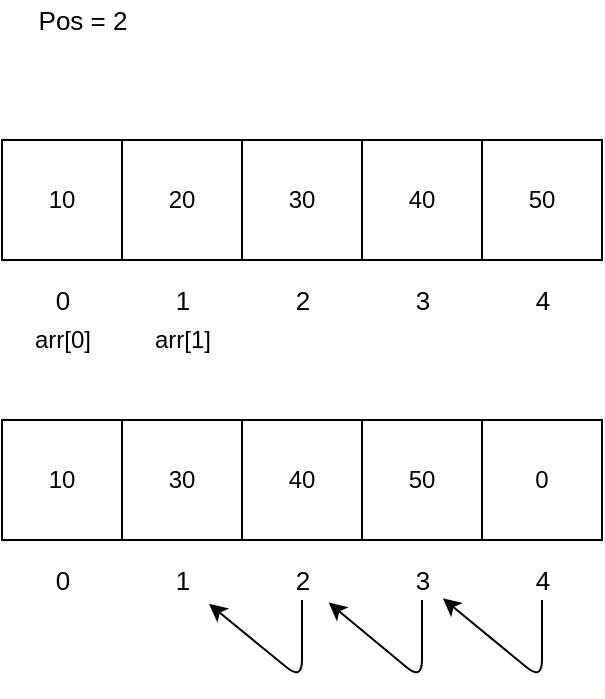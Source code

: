 <mxfile>
    <diagram id="bCDrX4MKVnlACQJnFsJf" name="DeleteNumFromArray">
        <mxGraphModel dx="929" dy="523" grid="1" gridSize="10" guides="1" tooltips="1" connect="1" arrows="1" fold="1" page="1" pageScale="1" pageWidth="850" pageHeight="1100" math="0" shadow="0">
            <root>
                <mxCell id="0"/>
                <mxCell id="1" parent="0"/>
                <mxCell id="4" value="" style="edgeStyle=none;html=1;" parent="1" source="2" target="3" edge="1">
                    <mxGeometry relative="1" as="geometry"/>
                </mxCell>
                <mxCell id="2" value="10" style="rounded=0;whiteSpace=wrap;html=1;" parent="1" vertex="1">
                    <mxGeometry x="40" y="90" width="60" height="60" as="geometry"/>
                </mxCell>
                <mxCell id="6" value="" style="edgeStyle=none;html=1;" parent="1" source="3" target="5" edge="1">
                    <mxGeometry relative="1" as="geometry"/>
                </mxCell>
                <mxCell id="3" value="20" style="rounded=0;whiteSpace=wrap;html=1;" parent="1" vertex="1">
                    <mxGeometry x="100" y="90" width="60" height="60" as="geometry"/>
                </mxCell>
                <mxCell id="8" value="" style="edgeStyle=none;html=1;" parent="1" source="5" target="7" edge="1">
                    <mxGeometry relative="1" as="geometry"/>
                </mxCell>
                <mxCell id="5" value="30" style="rounded=0;whiteSpace=wrap;html=1;" parent="1" vertex="1">
                    <mxGeometry x="160" y="90" width="60" height="60" as="geometry"/>
                </mxCell>
                <mxCell id="10" value="" style="edgeStyle=none;html=1;" parent="1" source="7" target="9" edge="1">
                    <mxGeometry relative="1" as="geometry"/>
                </mxCell>
                <mxCell id="7" value="40" style="rounded=0;whiteSpace=wrap;html=1;" parent="1" vertex="1">
                    <mxGeometry x="220" y="90" width="60" height="60" as="geometry"/>
                </mxCell>
                <mxCell id="9" value="50" style="rounded=0;whiteSpace=wrap;html=1;" parent="1" vertex="1">
                    <mxGeometry x="280" y="90" width="60" height="60" as="geometry"/>
                </mxCell>
                <mxCell id="20" value="0" style="text;html=1;align=center;verticalAlign=middle;resizable=0;points=[];autosize=1;strokeColor=none;fillColor=none;fontSize=13;" parent="1" vertex="1">
                    <mxGeometry x="60" y="160" width="20" height="20" as="geometry"/>
                </mxCell>
                <mxCell id="21" value="1" style="text;html=1;align=center;verticalAlign=middle;resizable=0;points=[];autosize=1;strokeColor=none;fillColor=none;fontSize=13;" parent="1" vertex="1">
                    <mxGeometry x="120" y="160" width="20" height="20" as="geometry"/>
                </mxCell>
                <mxCell id="22" value="2" style="text;html=1;align=center;verticalAlign=middle;resizable=0;points=[];autosize=1;strokeColor=none;fillColor=none;fontSize=13;" parent="1" vertex="1">
                    <mxGeometry x="180" y="160" width="20" height="20" as="geometry"/>
                </mxCell>
                <mxCell id="23" value="3" style="text;html=1;align=center;verticalAlign=middle;resizable=0;points=[];autosize=1;strokeColor=none;fillColor=none;fontSize=13;" parent="1" vertex="1">
                    <mxGeometry x="240" y="160" width="20" height="20" as="geometry"/>
                </mxCell>
                <mxCell id="24" value="4" style="text;html=1;align=center;verticalAlign=middle;resizable=0;points=[];autosize=1;strokeColor=none;fillColor=none;fontSize=13;" parent="1" vertex="1">
                    <mxGeometry x="300" y="160" width="20" height="20" as="geometry"/>
                </mxCell>
                <mxCell id="26" value="10" style="rounded=0;whiteSpace=wrap;html=1;" parent="1" vertex="1">
                    <mxGeometry x="40" y="230" width="60" height="60" as="geometry"/>
                </mxCell>
                <mxCell id="28" value="0" style="rounded=0;whiteSpace=wrap;html=1;" parent="1" vertex="1">
                    <mxGeometry x="280" y="230" width="60" height="60" as="geometry"/>
                </mxCell>
                <mxCell id="29" value="" style="edgeStyle=none;html=1;" parent="1" source="30" target="32" edge="1">
                    <mxGeometry relative="1" as="geometry"/>
                </mxCell>
                <mxCell id="30" value="30" style="rounded=0;whiteSpace=wrap;html=1;" parent="1" vertex="1">
                    <mxGeometry x="100" y="230" width="60" height="60" as="geometry"/>
                </mxCell>
                <mxCell id="31" value="" style="edgeStyle=none;html=1;" parent="1" source="32" target="33" edge="1">
                    <mxGeometry relative="1" as="geometry"/>
                </mxCell>
                <mxCell id="32" value="40" style="rounded=0;whiteSpace=wrap;html=1;" parent="1" vertex="1">
                    <mxGeometry x="160" y="230" width="60" height="60" as="geometry"/>
                </mxCell>
                <mxCell id="33" value="50" style="rounded=0;whiteSpace=wrap;html=1;" parent="1" vertex="1">
                    <mxGeometry x="220" y="230" width="60" height="60" as="geometry"/>
                </mxCell>
                <mxCell id="34" value="0" style="text;html=1;align=center;verticalAlign=middle;resizable=0;points=[];autosize=1;strokeColor=none;fillColor=none;fontSize=13;" parent="1" vertex="1">
                    <mxGeometry x="60" y="300" width="20" height="20" as="geometry"/>
                </mxCell>
                <mxCell id="35" value="1" style="text;html=1;align=center;verticalAlign=middle;resizable=0;points=[];autosize=1;strokeColor=none;fillColor=none;fontSize=13;" parent="1" vertex="1">
                    <mxGeometry x="120" y="300" width="20" height="20" as="geometry"/>
                </mxCell>
                <mxCell id="39" style="edgeStyle=none;html=1;entryX=1.176;entryY=1.098;entryDx=0;entryDy=0;entryPerimeter=0;fontSize=13;" parent="1" source="36" target="35" edge="1">
                    <mxGeometry relative="1" as="geometry">
                        <Array as="points">
                            <mxPoint x="190" y="360"/>
                        </Array>
                    </mxGeometry>
                </mxCell>
                <mxCell id="36" value="2" style="text;html=1;align=center;verticalAlign=middle;resizable=0;points=[];autosize=1;strokeColor=none;fillColor=none;fontSize=13;" parent="1" vertex="1">
                    <mxGeometry x="180" y="300" width="20" height="20" as="geometry"/>
                </mxCell>
                <mxCell id="41" style="edgeStyle=none;html=1;entryX=1.167;entryY=1.063;entryDx=0;entryDy=0;entryPerimeter=0;fontSize=13;" parent="1" source="37" target="36" edge="1">
                    <mxGeometry relative="1" as="geometry">
                        <Array as="points">
                            <mxPoint x="250" y="360"/>
                        </Array>
                    </mxGeometry>
                </mxCell>
                <mxCell id="37" value="3" style="text;html=1;align=center;verticalAlign=middle;resizable=0;points=[];autosize=1;strokeColor=none;fillColor=none;fontSize=13;" parent="1" vertex="1">
                    <mxGeometry x="240" y="300" width="20" height="20" as="geometry"/>
                </mxCell>
                <mxCell id="42" style="edgeStyle=none;html=1;entryX=1.02;entryY=0.959;entryDx=0;entryDy=0;entryPerimeter=0;fontSize=13;" parent="1" source="38" target="37" edge="1">
                    <mxGeometry relative="1" as="geometry">
                        <Array as="points">
                            <mxPoint x="310" y="360"/>
                        </Array>
                    </mxGeometry>
                </mxCell>
                <mxCell id="38" value="4" style="text;html=1;align=center;verticalAlign=middle;resizable=0;points=[];autosize=1;strokeColor=none;fillColor=none;fontSize=13;" parent="1" vertex="1">
                    <mxGeometry x="300" y="300" width="20" height="20" as="geometry"/>
                </mxCell>
                <mxCell id="40" value="Pos = 2" style="text;html=1;align=center;verticalAlign=middle;resizable=0;points=[];autosize=1;strokeColor=none;fillColor=none;fontSize=13;" parent="1" vertex="1">
                    <mxGeometry x="50" y="20" width="60" height="20" as="geometry"/>
                </mxCell>
                <mxCell id="o_NuVKOwFQ-68RWU2xbi-43" value="arr[0]" style="text;html=1;align=center;verticalAlign=middle;resizable=0;points=[];autosize=1;strokeColor=none;fillColor=none;" vertex="1" parent="1">
                    <mxGeometry x="50" y="180" width="40" height="20" as="geometry"/>
                </mxCell>
                <mxCell id="o_NuVKOwFQ-68RWU2xbi-44" value="arr[1]" style="text;html=1;align=center;verticalAlign=middle;resizable=0;points=[];autosize=1;strokeColor=none;fillColor=none;" vertex="1" parent="1">
                    <mxGeometry x="110" y="180" width="40" height="20" as="geometry"/>
                </mxCell>
            </root>
        </mxGraphModel>
    </diagram>
    <diagram id="5pOj1924oEh0jKgs_vAG" name="InterchangeSmallestLargest">
        <mxGraphModel dx="1538" dy="853" grid="1" gridSize="10" guides="1" tooltips="1" connect="1" arrows="1" fold="1" page="1" pageScale="1" pageWidth="850" pageHeight="1100" math="0" shadow="0">
            <root>
                <mxCell id="cHVetxnceq01th3xdKUc-0"/>
                <mxCell id="cHVetxnceq01th3xdKUc-1" parent="cHVetxnceq01th3xdKUc-0"/>
                <mxCell id="_I-FJWhWv98gzny0K0TO-1" value="78" style="rounded=0;whiteSpace=wrap;html=1;" vertex="1" parent="cHVetxnceq01th3xdKUc-1">
                    <mxGeometry x="125" y="90" width="60" height="60" as="geometry"/>
                </mxCell>
                <mxCell id="_I-FJWhWv98gzny0K0TO-3" value="54" style="rounded=0;whiteSpace=wrap;html=1;" vertex="1" parent="cHVetxnceq01th3xdKUc-1">
                    <mxGeometry x="185" y="90" width="60" height="60" as="geometry"/>
                </mxCell>
                <mxCell id="_I-FJWhWv98gzny0K0TO-5" value="110" style="rounded=0;whiteSpace=wrap;html=1;" vertex="1" parent="cHVetxnceq01th3xdKUc-1">
                    <mxGeometry x="245" y="90" width="60" height="60" as="geometry"/>
                </mxCell>
                <mxCell id="_I-FJWhWv98gzny0K0TO-7" value="1" style="rounded=0;whiteSpace=wrap;html=1;" vertex="1" parent="cHVetxnceq01th3xdKUc-1">
                    <mxGeometry x="305" y="90" width="60" height="60" as="geometry"/>
                </mxCell>
                <mxCell id="_I-FJWhWv98gzny0K0TO-8" value="7" style="rounded=0;whiteSpace=wrap;html=1;" vertex="1" parent="cHVetxnceq01th3xdKUc-1">
                    <mxGeometry x="365" y="90" width="60" height="60" as="geometry"/>
                </mxCell>
                <mxCell id="_I-FJWhWv98gzny0K0TO-9" value="0" style="text;html=1;align=center;verticalAlign=middle;resizable=0;points=[];autosize=1;strokeColor=none;fillColor=none;fontSize=13;" vertex="1" parent="cHVetxnceq01th3xdKUc-1">
                    <mxGeometry x="145" y="160" width="20" height="20" as="geometry"/>
                </mxCell>
                <mxCell id="_I-FJWhWv98gzny0K0TO-10" value="1" style="text;html=1;align=center;verticalAlign=middle;resizable=0;points=[];autosize=1;strokeColor=none;fillColor=none;fontSize=13;" vertex="1" parent="cHVetxnceq01th3xdKUc-1">
                    <mxGeometry x="205" y="160" width="20" height="20" as="geometry"/>
                </mxCell>
                <mxCell id="_I-FJWhWv98gzny0K0TO-11" value="2" style="text;html=1;align=center;verticalAlign=middle;resizable=0;points=[];autosize=1;strokeColor=none;fillColor=none;fontSize=13;" vertex="1" parent="cHVetxnceq01th3xdKUc-1">
                    <mxGeometry x="265" y="160" width="20" height="20" as="geometry"/>
                </mxCell>
                <mxCell id="_I-FJWhWv98gzny0K0TO-12" value="3" style="text;html=1;align=center;verticalAlign=middle;resizable=0;points=[];autosize=1;strokeColor=none;fillColor=none;fontSize=13;" vertex="1" parent="cHVetxnceq01th3xdKUc-1">
                    <mxGeometry x="325" y="160" width="20" height="20" as="geometry"/>
                </mxCell>
                <mxCell id="_I-FJWhWv98gzny0K0TO-13" value="4" style="text;html=1;align=center;verticalAlign=middle;resizable=0;points=[];autosize=1;strokeColor=none;fillColor=none;fontSize=13;" vertex="1" parent="cHVetxnceq01th3xdKUc-1">
                    <mxGeometry x="385" y="160" width="20" height="20" as="geometry"/>
                </mxCell>
                <mxCell id="_I-FJWhWv98gzny0K0TO-24" value="34" style="rounded=0;whiteSpace=wrap;html=1;" vertex="1" parent="cHVetxnceq01th3xdKUc-1">
                    <mxGeometry x="425" y="90" width="60" height="60" as="geometry"/>
                </mxCell>
                <mxCell id="_I-FJWhWv98gzny0K0TO-25" value="70" style="rounded=0;whiteSpace=wrap;html=1;" vertex="1" parent="cHVetxnceq01th3xdKUc-1">
                    <mxGeometry x="485" y="90" width="60" height="60" as="geometry"/>
                </mxCell>
                <mxCell id="_I-FJWhWv98gzny0K0TO-26" value="22" style="rounded=0;whiteSpace=wrap;html=1;" vertex="1" parent="cHVetxnceq01th3xdKUc-1">
                    <mxGeometry x="545" y="90" width="60" height="60" as="geometry"/>
                </mxCell>
                <mxCell id="_I-FJWhWv98gzny0K0TO-27" value="90" style="rounded=0;whiteSpace=wrap;html=1;" vertex="1" parent="cHVetxnceq01th3xdKUc-1">
                    <mxGeometry x="605" y="90" width="60" height="60" as="geometry"/>
                </mxCell>
                <mxCell id="_I-FJWhWv98gzny0K0TO-28" value="45" style="rounded=0;whiteSpace=wrap;html=1;" vertex="1" parent="cHVetxnceq01th3xdKUc-1">
                    <mxGeometry x="665" y="90" width="60" height="60" as="geometry"/>
                </mxCell>
                <mxCell id="_I-FJWhWv98gzny0K0TO-29" value="0" style="text;html=1;align=center;verticalAlign=middle;resizable=0;points=[];autosize=1;strokeColor=none;fillColor=none;fontSize=13;" vertex="1" parent="cHVetxnceq01th3xdKUc-1">
                    <mxGeometry x="445" y="160" width="20" height="20" as="geometry"/>
                </mxCell>
                <mxCell id="_I-FJWhWv98gzny0K0TO-30" value="1" style="text;html=1;align=center;verticalAlign=middle;resizable=0;points=[];autosize=1;strokeColor=none;fillColor=none;fontSize=13;" vertex="1" parent="cHVetxnceq01th3xdKUc-1">
                    <mxGeometry x="505" y="160" width="20" height="20" as="geometry"/>
                </mxCell>
                <mxCell id="_I-FJWhWv98gzny0K0TO-31" value="2" style="text;html=1;align=center;verticalAlign=middle;resizable=0;points=[];autosize=1;strokeColor=none;fillColor=none;fontSize=13;" vertex="1" parent="cHVetxnceq01th3xdKUc-1">
                    <mxGeometry x="565" y="160" width="20" height="20" as="geometry"/>
                </mxCell>
                <mxCell id="_I-FJWhWv98gzny0K0TO-32" value="3" style="text;html=1;align=center;verticalAlign=middle;resizable=0;points=[];autosize=1;strokeColor=none;fillColor=none;fontSize=13;" vertex="1" parent="cHVetxnceq01th3xdKUc-1">
                    <mxGeometry x="625" y="160" width="20" height="20" as="geometry"/>
                </mxCell>
                <mxCell id="_I-FJWhWv98gzny0K0TO-33" value="4" style="text;html=1;align=center;verticalAlign=middle;resizable=0;points=[];autosize=1;strokeColor=none;fillColor=none;fontSize=13;" vertex="1" parent="cHVetxnceq01th3xdKUc-1">
                    <mxGeometry x="685" y="160" width="20" height="20" as="geometry"/>
                </mxCell>
            </root>
        </mxGraphModel>
    </diagram>
    <diagram id="_GfOdDMG0rkNCDzfiKqw" name="Read &amp; Display Matrix">
        <mxGraphModel dx="395" dy="160" grid="1" gridSize="10" guides="1" tooltips="1" connect="1" arrows="1" fold="1" page="1" pageScale="1" pageWidth="850" pageHeight="1100" math="0" shadow="0">
            <root>
                <mxCell id="SQVIyLhuHnOaQ1oQmdfe-0"/>
                <mxCell id="SQVIyLhuHnOaQ1oQmdfe-1" parent="SQVIyLhuHnOaQ1oQmdfe-0"/>
                <mxCell id="SQVIyLhuHnOaQ1oQmdfe-11" value="0" style="text;html=1;align=center;verticalAlign=middle;resizable=0;points=[];autosize=1;strokeColor=none;fillColor=none;" vertex="1" parent="SQVIyLhuHnOaQ1oQmdfe-1">
                    <mxGeometry x="290" y="210" width="20" height="20" as="geometry"/>
                </mxCell>
                <mxCell id="SQVIyLhuHnOaQ1oQmdfe-12" value="1" style="text;html=1;align=center;verticalAlign=middle;resizable=0;points=[];autosize=1;strokeColor=none;fillColor=none;" vertex="1" parent="SQVIyLhuHnOaQ1oQmdfe-1">
                    <mxGeometry x="290" y="250" width="20" height="20" as="geometry"/>
                </mxCell>
                <mxCell id="SQVIyLhuHnOaQ1oQmdfe-13" value="2" style="text;html=1;align=center;verticalAlign=middle;resizable=0;points=[];autosize=1;strokeColor=none;fillColor=none;" vertex="1" parent="SQVIyLhuHnOaQ1oQmdfe-1">
                    <mxGeometry x="290" y="290" width="20" height="20" as="geometry"/>
                </mxCell>
                <mxCell id="SQVIyLhuHnOaQ1oQmdfe-17" value="" style="shape=table;startSize=0;container=1;collapsible=0;childLayout=tableLayout;" vertex="1" parent="SQVIyLhuHnOaQ1oQmdfe-1">
                    <mxGeometry x="320" y="200" width="180" height="120" as="geometry"/>
                </mxCell>
                <mxCell id="SQVIyLhuHnOaQ1oQmdfe-18" value="" style="shape=partialRectangle;collapsible=0;dropTarget=0;pointerEvents=0;fillColor=none;top=0;left=0;bottom=0;right=0;points=[[0,0.5],[1,0.5]];portConstraint=eastwest;" vertex="1" parent="SQVIyLhuHnOaQ1oQmdfe-17">
                    <mxGeometry width="180" height="40" as="geometry"/>
                </mxCell>
                <mxCell id="SQVIyLhuHnOaQ1oQmdfe-19" value="10" style="shape=partialRectangle;html=1;whiteSpace=wrap;connectable=0;overflow=hidden;fillColor=none;top=0;left=0;bottom=0;right=0;pointerEvents=1;" vertex="1" parent="SQVIyLhuHnOaQ1oQmdfe-18">
                    <mxGeometry width="60" height="40" as="geometry">
                        <mxRectangle width="60" height="40" as="alternateBounds"/>
                    </mxGeometry>
                </mxCell>
                <mxCell id="SQVIyLhuHnOaQ1oQmdfe-20" value="20" style="shape=partialRectangle;html=1;whiteSpace=wrap;connectable=0;overflow=hidden;fillColor=none;top=0;left=0;bottom=0;right=0;pointerEvents=1;" vertex="1" parent="SQVIyLhuHnOaQ1oQmdfe-18">
                    <mxGeometry x="60" width="60" height="40" as="geometry">
                        <mxRectangle width="60" height="40" as="alternateBounds"/>
                    </mxGeometry>
                </mxCell>
                <mxCell id="SQVIyLhuHnOaQ1oQmdfe-21" value="30" style="shape=partialRectangle;html=1;whiteSpace=wrap;connectable=0;overflow=hidden;fillColor=none;top=0;left=0;bottom=0;right=0;pointerEvents=1;" vertex="1" parent="SQVIyLhuHnOaQ1oQmdfe-18">
                    <mxGeometry x="120" width="60" height="40" as="geometry">
                        <mxRectangle width="60" height="40" as="alternateBounds"/>
                    </mxGeometry>
                </mxCell>
                <mxCell id="SQVIyLhuHnOaQ1oQmdfe-22" value="" style="shape=partialRectangle;collapsible=0;dropTarget=0;pointerEvents=0;fillColor=none;top=0;left=0;bottom=0;right=0;points=[[0,0.5],[1,0.5]];portConstraint=eastwest;" vertex="1" parent="SQVIyLhuHnOaQ1oQmdfe-17">
                    <mxGeometry y="40" width="180" height="40" as="geometry"/>
                </mxCell>
                <mxCell id="SQVIyLhuHnOaQ1oQmdfe-23" value="40" style="shape=partialRectangle;html=1;whiteSpace=wrap;connectable=0;overflow=hidden;fillColor=none;top=0;left=0;bottom=0;right=0;pointerEvents=1;" vertex="1" parent="SQVIyLhuHnOaQ1oQmdfe-22">
                    <mxGeometry width="60" height="40" as="geometry">
                        <mxRectangle width="60" height="40" as="alternateBounds"/>
                    </mxGeometry>
                </mxCell>
                <mxCell id="SQVIyLhuHnOaQ1oQmdfe-24" value="50" style="shape=partialRectangle;html=1;whiteSpace=wrap;connectable=0;overflow=hidden;fillColor=none;top=0;left=0;bottom=0;right=0;pointerEvents=1;" vertex="1" parent="SQVIyLhuHnOaQ1oQmdfe-22">
                    <mxGeometry x="60" width="60" height="40" as="geometry">
                        <mxRectangle width="60" height="40" as="alternateBounds"/>
                    </mxGeometry>
                </mxCell>
                <mxCell id="SQVIyLhuHnOaQ1oQmdfe-25" value="60" style="shape=partialRectangle;html=1;whiteSpace=wrap;connectable=0;overflow=hidden;fillColor=none;top=0;left=0;bottom=0;right=0;pointerEvents=1;" vertex="1" parent="SQVIyLhuHnOaQ1oQmdfe-22">
                    <mxGeometry x="120" width="60" height="40" as="geometry">
                        <mxRectangle width="60" height="40" as="alternateBounds"/>
                    </mxGeometry>
                </mxCell>
                <mxCell id="SQVIyLhuHnOaQ1oQmdfe-26" value="" style="shape=partialRectangle;collapsible=0;dropTarget=0;pointerEvents=0;fillColor=none;top=0;left=0;bottom=0;right=0;points=[[0,0.5],[1,0.5]];portConstraint=eastwest;" vertex="1" parent="SQVIyLhuHnOaQ1oQmdfe-17">
                    <mxGeometry y="80" width="180" height="40" as="geometry"/>
                </mxCell>
                <mxCell id="SQVIyLhuHnOaQ1oQmdfe-27" value="70" style="shape=partialRectangle;html=1;whiteSpace=wrap;connectable=0;overflow=hidden;fillColor=none;top=0;left=0;bottom=0;right=0;pointerEvents=1;" vertex="1" parent="SQVIyLhuHnOaQ1oQmdfe-26">
                    <mxGeometry width="60" height="40" as="geometry">
                        <mxRectangle width="60" height="40" as="alternateBounds"/>
                    </mxGeometry>
                </mxCell>
                <mxCell id="SQVIyLhuHnOaQ1oQmdfe-28" value="80" style="shape=partialRectangle;html=1;whiteSpace=wrap;connectable=0;overflow=hidden;fillColor=none;top=0;left=0;bottom=0;right=0;pointerEvents=1;" vertex="1" parent="SQVIyLhuHnOaQ1oQmdfe-26">
                    <mxGeometry x="60" width="60" height="40" as="geometry">
                        <mxRectangle width="60" height="40" as="alternateBounds"/>
                    </mxGeometry>
                </mxCell>
                <mxCell id="SQVIyLhuHnOaQ1oQmdfe-29" value="90" style="shape=partialRectangle;html=1;whiteSpace=wrap;connectable=0;overflow=hidden;fillColor=none;top=0;left=0;bottom=0;right=0;pointerEvents=1;" vertex="1" parent="SQVIyLhuHnOaQ1oQmdfe-26">
                    <mxGeometry x="120" width="60" height="40" as="geometry">
                        <mxRectangle width="60" height="40" as="alternateBounds"/>
                    </mxGeometry>
                </mxCell>
                <mxCell id="SQVIyLhuHnOaQ1oQmdfe-30" value="0" style="text;html=1;align=center;verticalAlign=middle;resizable=0;points=[];autosize=1;strokeColor=none;fillColor=none;" vertex="1" parent="SQVIyLhuHnOaQ1oQmdfe-1">
                    <mxGeometry x="340" y="170" width="20" height="20" as="geometry"/>
                </mxCell>
                <mxCell id="SQVIyLhuHnOaQ1oQmdfe-31" value="1" style="text;html=1;align=center;verticalAlign=middle;resizable=0;points=[];autosize=1;strokeColor=none;fillColor=none;" vertex="1" parent="SQVIyLhuHnOaQ1oQmdfe-1">
                    <mxGeometry x="400" y="170" width="20" height="20" as="geometry"/>
                </mxCell>
                <mxCell id="SQVIyLhuHnOaQ1oQmdfe-32" value="2" style="text;html=1;align=center;verticalAlign=middle;resizable=0;points=[];autosize=1;strokeColor=none;fillColor=none;" vertex="1" parent="SQVIyLhuHnOaQ1oQmdfe-1">
                    <mxGeometry x="460" y="170" width="20" height="20" as="geometry"/>
                </mxCell>
                <mxCell id="SQVIyLhuHnOaQ1oQmdfe-34" value="" style="shape=singleArrow;direction=south;whiteSpace=wrap;html=1;" vertex="1" parent="SQVIyLhuHnOaQ1oQmdfe-1">
                    <mxGeometry x="165" y="210" width="30" height="120" as="geometry"/>
                </mxCell>
                <mxCell id="SQVIyLhuHnOaQ1oQmdfe-35" value="Columns" style="text;html=1;align=center;verticalAlign=middle;resizable=0;points=[];autosize=1;strokeColor=none;fillColor=none;" vertex="1" parent="SQVIyLhuHnOaQ1oQmdfe-1">
                    <mxGeometry x="150" y="180" width="60" height="20" as="geometry"/>
                </mxCell>
                <mxCell id="SQVIyLhuHnOaQ1oQmdfe-36" value="" style="shape=singleArrow;whiteSpace=wrap;html=1;" vertex="1" parent="SQVIyLhuHnOaQ1oQmdfe-1">
                    <mxGeometry x="520" y="200" width="100" height="30" as="geometry"/>
                </mxCell>
                <mxCell id="SQVIyLhuHnOaQ1oQmdfe-37" value="Rows" style="text;html=1;align=center;verticalAlign=middle;resizable=0;points=[];autosize=1;strokeColor=none;fillColor=none;" vertex="1" parent="SQVIyLhuHnOaQ1oQmdfe-1">
                    <mxGeometry x="540" y="180" width="50" height="20" as="geometry"/>
                </mxCell>
                <mxCell id="SQVIyLhuHnOaQ1oQmdfe-38" value="" style="rounded=0;whiteSpace=wrap;html=1;" vertex="1" parent="SQVIyLhuHnOaQ1oQmdfe-1">
                    <mxGeometry x="70" y="560" width="60" height="60" as="geometry"/>
                </mxCell>
                <mxCell id="SQVIyLhuHnOaQ1oQmdfe-39" value="" style="rounded=0;whiteSpace=wrap;html=1;" vertex="1" parent="SQVIyLhuHnOaQ1oQmdfe-1">
                    <mxGeometry x="130" y="560" width="60" height="60" as="geometry"/>
                </mxCell>
                <mxCell id="SQVIyLhuHnOaQ1oQmdfe-40" value="" style="rounded=0;whiteSpace=wrap;html=1;" vertex="1" parent="SQVIyLhuHnOaQ1oQmdfe-1">
                    <mxGeometry x="190" y="560" width="60" height="60" as="geometry"/>
                </mxCell>
                <mxCell id="SQVIyLhuHnOaQ1oQmdfe-41" value="" style="rounded=0;whiteSpace=wrap;html=1;" vertex="1" parent="SQVIyLhuHnOaQ1oQmdfe-1">
                    <mxGeometry x="70" y="640" width="60" height="60" as="geometry"/>
                </mxCell>
                <mxCell id="SQVIyLhuHnOaQ1oQmdfe-42" value="" style="rounded=0;whiteSpace=wrap;html=1;" vertex="1" parent="SQVIyLhuHnOaQ1oQmdfe-1">
                    <mxGeometry x="130" y="640" width="60" height="60" as="geometry"/>
                </mxCell>
                <mxCell id="SQVIyLhuHnOaQ1oQmdfe-43" value="" style="rounded=0;whiteSpace=wrap;html=1;" vertex="1" parent="SQVIyLhuHnOaQ1oQmdfe-1">
                    <mxGeometry x="190" y="640" width="60" height="60" as="geometry"/>
                </mxCell>
                <mxCell id="SQVIyLhuHnOaQ1oQmdfe-44" value="" style="rounded=0;whiteSpace=wrap;html=1;" vertex="1" parent="SQVIyLhuHnOaQ1oQmdfe-1">
                    <mxGeometry x="70" y="720" width="60" height="60" as="geometry"/>
                </mxCell>
                <mxCell id="SQVIyLhuHnOaQ1oQmdfe-45" value="" style="rounded=0;whiteSpace=wrap;html=1;" vertex="1" parent="SQVIyLhuHnOaQ1oQmdfe-1">
                    <mxGeometry x="130" y="720" width="60" height="60" as="geometry"/>
                </mxCell>
                <mxCell id="SQVIyLhuHnOaQ1oQmdfe-46" value="" style="rounded=0;whiteSpace=wrap;html=1;" vertex="1" parent="SQVIyLhuHnOaQ1oQmdfe-1">
                    <mxGeometry x="190" y="720" width="60" height="60" as="geometry"/>
                </mxCell>
                <mxCell id="zVNRJyZ-6H65lnvUqx2H-1" value="I = 0&amp;nbsp;" style="text;html=1;align=center;verticalAlign=middle;resizable=0;points=[];autosize=1;strokeColor=none;fillColor=none;" vertex="1" parent="SQVIyLhuHnOaQ1oQmdfe-1">
                    <mxGeometry x="360" y="80" width="40" height="20" as="geometry"/>
                </mxCell>
                <mxCell id="zVNRJyZ-6H65lnvUqx2H-2" value="J = 0&amp;nbsp;" style="text;html=1;align=center;verticalAlign=middle;resizable=0;points=[];autosize=1;strokeColor=none;fillColor=none;" vertex="1" parent="SQVIyLhuHnOaQ1oQmdfe-1">
                    <mxGeometry x="355" y="100" width="50" height="20" as="geometry"/>
                </mxCell>
                <mxCell id="DGkCCMK0AAuQECc4BpJl-0" value="transpose [1][2] =&amp;nbsp;arr [2]1] =&amp;nbsp;" style="text;html=1;align=center;verticalAlign=middle;resizable=0;points=[];autosize=1;strokeColor=none;fillColor=none;" vertex="1" parent="SQVIyLhuHnOaQ1oQmdfe-1">
                    <mxGeometry x="309" y="325" width="170" height="20" as="geometry"/>
                </mxCell>
            </root>
        </mxGraphModel>
    </diagram>
    <diagram id="xFFnhenvrpjOAirAOfRx" name="Transpose">
        <mxGraphModel dx="2129" dy="355" grid="1" gridSize="10" guides="1" tooltips="1" connect="1" arrows="1" fold="1" page="1" pageScale="1" pageWidth="850" pageHeight="1100" math="0" shadow="0">
            <root>
                <mxCell id="oZ8WBl5CvpjgF_D2USvs-0"/>
                <mxCell id="oZ8WBl5CvpjgF_D2USvs-1" parent="oZ8WBl5CvpjgF_D2USvs-0"/>
                <mxCell id="oZ8WBl5CvpjgF_D2USvs-45" style="edgeStyle=none;html=1;entryX=0;entryY=0.5;entryDx=0;entryDy=0;" edge="1" parent="oZ8WBl5CvpjgF_D2USvs-1" source="oZ8WBl5CvpjgF_D2USvs-39" target="oZ8WBl5CvpjgF_D2USvs-42">
                    <mxGeometry relative="1" as="geometry"/>
                </mxCell>
                <mxCell id="IN70nq-PZcerJbnVTRhn-8" value="" style="edgeStyle=none;html=1;" edge="1" parent="oZ8WBl5CvpjgF_D2USvs-1" source="oZ8WBl5CvpjgF_D2USvs-2" target="IN70nq-PZcerJbnVTRhn-7">
                    <mxGeometry relative="1" as="geometry"/>
                </mxCell>
                <mxCell id="oZ8WBl5CvpjgF_D2USvs-2" value="" style="shape=table;html=1;whiteSpace=wrap;startSize=0;container=1;collapsible=0;childLayout=tableLayout;" vertex="1" parent="oZ8WBl5CvpjgF_D2USvs-1">
                    <mxGeometry x="110" y="270" width="180" height="120" as="geometry"/>
                </mxCell>
                <mxCell id="oZ8WBl5CvpjgF_D2USvs-3" value="" style="shape=partialRectangle;html=1;whiteSpace=wrap;collapsible=0;dropTarget=0;pointerEvents=0;fillColor=none;top=0;left=0;bottom=0;right=0;points=[[0,0.5],[1,0.5]];portConstraint=eastwest;" vertex="1" parent="oZ8WBl5CvpjgF_D2USvs-2">
                    <mxGeometry width="180" height="40" as="geometry"/>
                </mxCell>
                <mxCell id="oZ8WBl5CvpjgF_D2USvs-4" value="10" style="shape=partialRectangle;html=1;whiteSpace=wrap;connectable=0;fillColor=none;top=0;left=0;bottom=0;right=0;overflow=hidden;pointerEvents=1;" vertex="1" parent="oZ8WBl5CvpjgF_D2USvs-3">
                    <mxGeometry width="60" height="40" as="geometry">
                        <mxRectangle width="60" height="40" as="alternateBounds"/>
                    </mxGeometry>
                </mxCell>
                <mxCell id="oZ8WBl5CvpjgF_D2USvs-5" value="20" style="shape=partialRectangle;html=1;whiteSpace=wrap;connectable=0;fillColor=none;top=0;left=0;bottom=0;right=0;overflow=hidden;pointerEvents=1;" vertex="1" parent="oZ8WBl5CvpjgF_D2USvs-3">
                    <mxGeometry x="60" width="60" height="40" as="geometry">
                        <mxRectangle width="60" height="40" as="alternateBounds"/>
                    </mxGeometry>
                </mxCell>
                <mxCell id="oZ8WBl5CvpjgF_D2USvs-6" value="30" style="shape=partialRectangle;html=1;whiteSpace=wrap;connectable=0;fillColor=none;top=0;left=0;bottom=0;right=0;overflow=hidden;pointerEvents=1;" vertex="1" parent="oZ8WBl5CvpjgF_D2USvs-3">
                    <mxGeometry x="120" width="60" height="40" as="geometry">
                        <mxRectangle width="60" height="40" as="alternateBounds"/>
                    </mxGeometry>
                </mxCell>
                <mxCell id="oZ8WBl5CvpjgF_D2USvs-7" value="" style="shape=partialRectangle;html=1;whiteSpace=wrap;collapsible=0;dropTarget=0;pointerEvents=0;fillColor=none;top=0;left=0;bottom=0;right=0;points=[[0,0.5],[1,0.5]];portConstraint=eastwest;" vertex="1" parent="oZ8WBl5CvpjgF_D2USvs-2">
                    <mxGeometry y="40" width="180" height="40" as="geometry"/>
                </mxCell>
                <mxCell id="oZ8WBl5CvpjgF_D2USvs-8" value="40" style="shape=partialRectangle;html=1;whiteSpace=wrap;connectable=0;fillColor=none;top=0;left=0;bottom=0;right=0;overflow=hidden;pointerEvents=1;" vertex="1" parent="oZ8WBl5CvpjgF_D2USvs-7">
                    <mxGeometry width="60" height="40" as="geometry">
                        <mxRectangle width="60" height="40" as="alternateBounds"/>
                    </mxGeometry>
                </mxCell>
                <mxCell id="oZ8WBl5CvpjgF_D2USvs-9" value="50" style="shape=partialRectangle;html=1;whiteSpace=wrap;connectable=0;fillColor=none;top=0;left=0;bottom=0;right=0;overflow=hidden;pointerEvents=1;" vertex="1" parent="oZ8WBl5CvpjgF_D2USvs-7">
                    <mxGeometry x="60" width="60" height="40" as="geometry">
                        <mxRectangle width="60" height="40" as="alternateBounds"/>
                    </mxGeometry>
                </mxCell>
                <mxCell id="oZ8WBl5CvpjgF_D2USvs-10" value="60" style="shape=partialRectangle;html=1;whiteSpace=wrap;connectable=0;fillColor=none;top=0;left=0;bottom=0;right=0;overflow=hidden;pointerEvents=1;" vertex="1" parent="oZ8WBl5CvpjgF_D2USvs-7">
                    <mxGeometry x="120" width="60" height="40" as="geometry">
                        <mxRectangle width="60" height="40" as="alternateBounds"/>
                    </mxGeometry>
                </mxCell>
                <mxCell id="oZ8WBl5CvpjgF_D2USvs-11" value="" style="shape=partialRectangle;html=1;whiteSpace=wrap;collapsible=0;dropTarget=0;pointerEvents=0;fillColor=none;top=0;left=0;bottom=0;right=0;points=[[0,0.5],[1,0.5]];portConstraint=eastwest;" vertex="1" parent="oZ8WBl5CvpjgF_D2USvs-2">
                    <mxGeometry y="80" width="180" height="40" as="geometry"/>
                </mxCell>
                <mxCell id="oZ8WBl5CvpjgF_D2USvs-12" value="70" style="shape=partialRectangle;html=1;whiteSpace=wrap;connectable=0;fillColor=none;top=0;left=0;bottom=0;right=0;overflow=hidden;pointerEvents=1;" vertex="1" parent="oZ8WBl5CvpjgF_D2USvs-11">
                    <mxGeometry width="60" height="40" as="geometry">
                        <mxRectangle width="60" height="40" as="alternateBounds"/>
                    </mxGeometry>
                </mxCell>
                <mxCell id="oZ8WBl5CvpjgF_D2USvs-13" value="80" style="shape=partialRectangle;html=1;whiteSpace=wrap;connectable=0;fillColor=none;top=0;left=0;bottom=0;right=0;overflow=hidden;pointerEvents=1;" vertex="1" parent="oZ8WBl5CvpjgF_D2USvs-11">
                    <mxGeometry x="60" width="60" height="40" as="geometry">
                        <mxRectangle width="60" height="40" as="alternateBounds"/>
                    </mxGeometry>
                </mxCell>
                <mxCell id="oZ8WBl5CvpjgF_D2USvs-14" value="90" style="shape=partialRectangle;html=1;whiteSpace=wrap;connectable=0;fillColor=none;top=0;left=0;bottom=0;right=0;overflow=hidden;pointerEvents=1;" vertex="1" parent="oZ8WBl5CvpjgF_D2USvs-11">
                    <mxGeometry x="120" width="60" height="40" as="geometry">
                        <mxRectangle width="60" height="40" as="alternateBounds"/>
                    </mxGeometry>
                </mxCell>
                <mxCell id="oZ8WBl5CvpjgF_D2USvs-15" value="" style="shape=table;html=1;whiteSpace=wrap;startSize=0;container=1;collapsible=0;childLayout=tableLayout;" vertex="1" parent="oZ8WBl5CvpjgF_D2USvs-1">
                    <mxGeometry x="600" y="280" width="180" height="120" as="geometry"/>
                </mxCell>
                <mxCell id="oZ8WBl5CvpjgF_D2USvs-16" value="" style="shape=partialRectangle;html=1;whiteSpace=wrap;collapsible=0;dropTarget=0;pointerEvents=0;fillColor=none;top=0;left=0;bottom=0;right=0;points=[[0,0.5],[1,0.5]];portConstraint=eastwest;" vertex="1" parent="oZ8WBl5CvpjgF_D2USvs-15">
                    <mxGeometry width="180" height="40" as="geometry"/>
                </mxCell>
                <mxCell id="oZ8WBl5CvpjgF_D2USvs-17" value="0" style="shape=partialRectangle;html=1;whiteSpace=wrap;connectable=0;fillColor=none;top=0;left=0;bottom=0;right=0;overflow=hidden;pointerEvents=1;" vertex="1" parent="oZ8WBl5CvpjgF_D2USvs-16">
                    <mxGeometry width="60" height="40" as="geometry">
                        <mxRectangle width="60" height="40" as="alternateBounds"/>
                    </mxGeometry>
                </mxCell>
                <mxCell id="oZ8WBl5CvpjgF_D2USvs-18" value="0" style="shape=partialRectangle;html=1;whiteSpace=wrap;connectable=0;fillColor=none;top=0;left=0;bottom=0;right=0;overflow=hidden;pointerEvents=1;" vertex="1" parent="oZ8WBl5CvpjgF_D2USvs-16">
                    <mxGeometry x="60" width="60" height="40" as="geometry">
                        <mxRectangle width="60" height="40" as="alternateBounds"/>
                    </mxGeometry>
                </mxCell>
                <mxCell id="oZ8WBl5CvpjgF_D2USvs-19" value="0" style="shape=partialRectangle;html=1;whiteSpace=wrap;connectable=0;fillColor=none;top=0;left=0;bottom=0;right=0;overflow=hidden;pointerEvents=1;" vertex="1" parent="oZ8WBl5CvpjgF_D2USvs-16">
                    <mxGeometry x="120" width="60" height="40" as="geometry">
                        <mxRectangle width="60" height="40" as="alternateBounds"/>
                    </mxGeometry>
                </mxCell>
                <mxCell id="oZ8WBl5CvpjgF_D2USvs-20" value="" style="shape=partialRectangle;html=1;whiteSpace=wrap;collapsible=0;dropTarget=0;pointerEvents=0;fillColor=none;top=0;left=0;bottom=0;right=0;points=[[0,0.5],[1,0.5]];portConstraint=eastwest;" vertex="1" parent="oZ8WBl5CvpjgF_D2USvs-15">
                    <mxGeometry y="40" width="180" height="40" as="geometry"/>
                </mxCell>
                <mxCell id="oZ8WBl5CvpjgF_D2USvs-21" value="0" style="shape=partialRectangle;html=1;whiteSpace=wrap;connectable=0;fillColor=none;top=0;left=0;bottom=0;right=0;overflow=hidden;pointerEvents=1;" vertex="1" parent="oZ8WBl5CvpjgF_D2USvs-20">
                    <mxGeometry width="60" height="40" as="geometry">
                        <mxRectangle width="60" height="40" as="alternateBounds"/>
                    </mxGeometry>
                </mxCell>
                <mxCell id="oZ8WBl5CvpjgF_D2USvs-22" value="0" style="shape=partialRectangle;html=1;whiteSpace=wrap;connectable=0;fillColor=none;top=0;left=0;bottom=0;right=0;overflow=hidden;pointerEvents=1;" vertex="1" parent="oZ8WBl5CvpjgF_D2USvs-20">
                    <mxGeometry x="60" width="60" height="40" as="geometry">
                        <mxRectangle width="60" height="40" as="alternateBounds"/>
                    </mxGeometry>
                </mxCell>
                <mxCell id="oZ8WBl5CvpjgF_D2USvs-23" value="0" style="shape=partialRectangle;html=1;whiteSpace=wrap;connectable=0;fillColor=none;top=0;left=0;bottom=0;right=0;overflow=hidden;pointerEvents=1;" vertex="1" parent="oZ8WBl5CvpjgF_D2USvs-20">
                    <mxGeometry x="120" width="60" height="40" as="geometry">
                        <mxRectangle width="60" height="40" as="alternateBounds"/>
                    </mxGeometry>
                </mxCell>
                <mxCell id="oZ8WBl5CvpjgF_D2USvs-24" value="" style="shape=partialRectangle;html=1;whiteSpace=wrap;collapsible=0;dropTarget=0;pointerEvents=0;fillColor=none;top=0;left=0;bottom=0;right=0;points=[[0,0.5],[1,0.5]];portConstraint=eastwest;" vertex="1" parent="oZ8WBl5CvpjgF_D2USvs-15">
                    <mxGeometry y="80" width="180" height="40" as="geometry"/>
                </mxCell>
                <mxCell id="oZ8WBl5CvpjgF_D2USvs-25" value="0" style="shape=partialRectangle;html=1;whiteSpace=wrap;connectable=0;fillColor=none;top=0;left=0;bottom=0;right=0;overflow=hidden;pointerEvents=1;" vertex="1" parent="oZ8WBl5CvpjgF_D2USvs-24">
                    <mxGeometry width="60" height="40" as="geometry">
                        <mxRectangle width="60" height="40" as="alternateBounds"/>
                    </mxGeometry>
                </mxCell>
                <mxCell id="oZ8WBl5CvpjgF_D2USvs-26" value="0" style="shape=partialRectangle;html=1;whiteSpace=wrap;connectable=0;fillColor=none;top=0;left=0;bottom=0;right=0;overflow=hidden;pointerEvents=1;" vertex="1" parent="oZ8WBl5CvpjgF_D2USvs-24">
                    <mxGeometry x="60" width="60" height="40" as="geometry">
                        <mxRectangle width="60" height="40" as="alternateBounds"/>
                    </mxGeometry>
                </mxCell>
                <mxCell id="oZ8WBl5CvpjgF_D2USvs-27" value="0" style="shape=partialRectangle;html=1;whiteSpace=wrap;connectable=0;fillColor=none;top=0;left=0;bottom=0;right=0;overflow=hidden;pointerEvents=1;" vertex="1" parent="oZ8WBl5CvpjgF_D2USvs-24">
                    <mxGeometry x="120" width="60" height="40" as="geometry">
                        <mxRectangle width="60" height="40" as="alternateBounds"/>
                    </mxGeometry>
                </mxCell>
                <mxCell id="oZ8WBl5CvpjgF_D2USvs-31" style="edgeStyle=none;html=1;entryX=0;entryY=0.5;entryDx=0;entryDy=0;" edge="1" parent="oZ8WBl5CvpjgF_D2USvs-1" source="oZ8WBl5CvpjgF_D2USvs-28" target="oZ8WBl5CvpjgF_D2USvs-30">
                    <mxGeometry relative="1" as="geometry"/>
                </mxCell>
                <mxCell id="oZ8WBl5CvpjgF_D2USvs-28" value="0" style="text;html=1;align=center;verticalAlign=middle;resizable=0;points=[];autosize=1;strokeColor=none;fillColor=none;" vertex="1" parent="oZ8WBl5CvpjgF_D2USvs-1">
                    <mxGeometry x="130" y="730" width="20" height="20" as="geometry"/>
                </mxCell>
                <mxCell id="oZ8WBl5CvpjgF_D2USvs-32" style="edgeStyle=none;html=1;entryX=0.5;entryY=0;entryDx=0;entryDy=0;" edge="1" parent="oZ8WBl5CvpjgF_D2USvs-1" source="oZ8WBl5CvpjgF_D2USvs-29" target="oZ8WBl5CvpjgF_D2USvs-30">
                    <mxGeometry relative="1" as="geometry"/>
                </mxCell>
                <mxCell id="oZ8WBl5CvpjgF_D2USvs-29" value="0" style="text;html=1;align=center;verticalAlign=middle;resizable=0;points=[];autosize=1;strokeColor=none;fillColor=none;" vertex="1" parent="oZ8WBl5CvpjgF_D2USvs-1">
                    <mxGeometry x="210" y="660" width="20" height="20" as="geometry"/>
                </mxCell>
                <mxCell id="oZ8WBl5CvpjgF_D2USvs-33" style="edgeStyle=none;html=1;entryX=0;entryY=0.5;entryDx=0;entryDy=0;" edge="1" source="oZ8WBl5CvpjgF_D2USvs-34" target="oZ8WBl5CvpjgF_D2USvs-37" parent="oZ8WBl5CvpjgF_D2USvs-1">
                    <mxGeometry relative="1" as="geometry"/>
                </mxCell>
                <mxCell id="oZ8WBl5CvpjgF_D2USvs-30" value="10" style="rounded=0;whiteSpace=wrap;html=1;" vertex="1" parent="oZ8WBl5CvpjgF_D2USvs-1">
                    <mxGeometry x="190" y="710" width="60" height="60" as="geometry"/>
                </mxCell>
                <mxCell id="oZ8WBl5CvpjgF_D2USvs-34" value="0" style="text;html=1;align=center;verticalAlign=middle;resizable=0;points=[];autosize=1;strokeColor=none;fillColor=none;" vertex="1" parent="oZ8WBl5CvpjgF_D2USvs-1">
                    <mxGeometry x="130" y="730" width="20" height="20" as="geometry"/>
                </mxCell>
                <mxCell id="oZ8WBl5CvpjgF_D2USvs-35" style="edgeStyle=none;html=1;entryX=0.5;entryY=0;entryDx=0;entryDy=0;" edge="1" source="oZ8WBl5CvpjgF_D2USvs-36" target="oZ8WBl5CvpjgF_D2USvs-37" parent="oZ8WBl5CvpjgF_D2USvs-1">
                    <mxGeometry relative="1" as="geometry"/>
                </mxCell>
                <mxCell id="oZ8WBl5CvpjgF_D2USvs-36" value="1" style="text;html=1;align=center;verticalAlign=middle;resizable=0;points=[];autosize=1;strokeColor=none;fillColor=none;" vertex="1" parent="oZ8WBl5CvpjgF_D2USvs-1">
                    <mxGeometry x="270" y="660" width="20" height="20" as="geometry"/>
                </mxCell>
                <mxCell id="oZ8WBl5CvpjgF_D2USvs-37" value="20" style="rounded=0;whiteSpace=wrap;html=1;" vertex="1" parent="oZ8WBl5CvpjgF_D2USvs-1">
                    <mxGeometry x="250" y="710" width="60" height="60" as="geometry"/>
                </mxCell>
                <mxCell id="oZ8WBl5CvpjgF_D2USvs-39" value="0" style="text;html=1;align=center;verticalAlign=middle;resizable=0;points=[];autosize=1;strokeColor=none;fillColor=none;" vertex="1" parent="oZ8WBl5CvpjgF_D2USvs-1">
                    <mxGeometry x="130" y="730" width="20" height="20" as="geometry"/>
                </mxCell>
                <mxCell id="oZ8WBl5CvpjgF_D2USvs-42" value="30" style="rounded=0;whiteSpace=wrap;html=1;" vertex="1" parent="oZ8WBl5CvpjgF_D2USvs-1">
                    <mxGeometry x="310" y="710" width="60" height="60" as="geometry"/>
                </mxCell>
                <mxCell id="oZ8WBl5CvpjgF_D2USvs-46" style="edgeStyle=none;html=1;entryX=0.5;entryY=0;entryDx=0;entryDy=0;" edge="1" parent="oZ8WBl5CvpjgF_D2USvs-1" source="oZ8WBl5CvpjgF_D2USvs-44" target="oZ8WBl5CvpjgF_D2USvs-42">
                    <mxGeometry relative="1" as="geometry"/>
                </mxCell>
                <mxCell id="oZ8WBl5CvpjgF_D2USvs-44" value="2" style="text;html=1;align=center;verticalAlign=middle;resizable=0;points=[];autosize=1;strokeColor=none;fillColor=none;" vertex="1" parent="oZ8WBl5CvpjgF_D2USvs-1">
                    <mxGeometry x="330" y="660" width="20" height="20" as="geometry"/>
                </mxCell>
                <mxCell id="oZ8WBl5CvpjgF_D2USvs-73" value="10" style="rounded=0;whiteSpace=wrap;html=1;" vertex="1" parent="oZ8WBl5CvpjgF_D2USvs-1">
                    <mxGeometry x="470" y="820" width="60" height="60" as="geometry"/>
                </mxCell>
                <mxCell id="oZ8WBl5CvpjgF_D2USvs-74" style="edgeStyle=none;html=1;entryX=0.5;entryY=0;entryDx=0;entryDy=0;" edge="1" source="oZ8WBl5CvpjgF_D2USvs-75" target="oZ8WBl5CvpjgF_D2USvs-73" parent="oZ8WBl5CvpjgF_D2USvs-1">
                    <mxGeometry relative="1" as="geometry"/>
                </mxCell>
                <mxCell id="oZ8WBl5CvpjgF_D2USvs-75" value="2" style="text;html=1;align=center;verticalAlign=middle;resizable=0;points=[];autosize=1;strokeColor=none;fillColor=none;" vertex="1" parent="oZ8WBl5CvpjgF_D2USvs-1">
                    <mxGeometry x="490" y="770" width="20" height="20" as="geometry"/>
                </mxCell>
                <mxCell id="oZ8WBl5CvpjgF_D2USvs-77" style="edgeStyle=none;html=1;" edge="1" parent="oZ8WBl5CvpjgF_D2USvs-1" source="oZ8WBl5CvpjgF_D2USvs-76" target="oZ8WBl5CvpjgF_D2USvs-73">
                    <mxGeometry relative="1" as="geometry"/>
                </mxCell>
                <mxCell id="oZ8WBl5CvpjgF_D2USvs-76" value="1" style="text;html=1;align=center;verticalAlign=middle;resizable=0;points=[];autosize=1;strokeColor=none;fillColor=none;" vertex="1" parent="oZ8WBl5CvpjgF_D2USvs-1">
                    <mxGeometry x="320" y="840" width="20" height="20" as="geometry"/>
                </mxCell>
                <mxCell id="oZ8WBl5CvpjgF_D2USvs-86" value="10" style="rounded=0;whiteSpace=wrap;html=1;" vertex="1" parent="oZ8WBl5CvpjgF_D2USvs-1">
                    <mxGeometry x="630" y="750" width="60" height="60" as="geometry"/>
                </mxCell>
                <mxCell id="oZ8WBl5CvpjgF_D2USvs-87" style="edgeStyle=none;html=1;entryX=0.5;entryY=0;entryDx=0;entryDy=0;" edge="1" target="oZ8WBl5CvpjgF_D2USvs-86" parent="oZ8WBl5CvpjgF_D2USvs-1">
                    <mxGeometry relative="1" as="geometry">
                        <mxPoint x="660" y="720" as="sourcePoint"/>
                    </mxGeometry>
                </mxCell>
                <mxCell id="oZ8WBl5CvpjgF_D2USvs-88" style="edgeStyle=none;html=1;" edge="1" source="oZ8WBl5CvpjgF_D2USvs-89" target="oZ8WBl5CvpjgF_D2USvs-86" parent="oZ8WBl5CvpjgF_D2USvs-1">
                    <mxGeometry relative="1" as="geometry"/>
                </mxCell>
                <mxCell id="oZ8WBl5CvpjgF_D2USvs-89" value="2" style="text;html=1;align=center;verticalAlign=middle;resizable=0;points=[];autosize=1;strokeColor=none;fillColor=none;" vertex="1" parent="oZ8WBl5CvpjgF_D2USvs-1">
                    <mxGeometry x="480" y="770" width="20" height="20" as="geometry"/>
                </mxCell>
                <mxCell id="oZ8WBl5CvpjgF_D2USvs-90" value="10" style="rounded=0;whiteSpace=wrap;html=1;" vertex="1" parent="oZ8WBl5CvpjgF_D2USvs-1">
                    <mxGeometry x="250" y="830" width="60" height="60" as="geometry"/>
                </mxCell>
                <mxCell id="oZ8WBl5CvpjgF_D2USvs-91" style="edgeStyle=none;html=1;entryX=0.5;entryY=0;entryDx=0;entryDy=0;" edge="1" target="oZ8WBl5CvpjgF_D2USvs-90" parent="oZ8WBl5CvpjgF_D2USvs-1">
                    <mxGeometry relative="1" as="geometry">
                        <mxPoint x="280" y="800" as="sourcePoint"/>
                    </mxGeometry>
                </mxCell>
                <mxCell id="oZ8WBl5CvpjgF_D2USvs-95" value="0" style="text;html=1;align=center;verticalAlign=middle;resizable=0;points=[];autosize=1;strokeColor=none;fillColor=none;" vertex="1" parent="oZ8WBl5CvpjgF_D2USvs-1">
                    <mxGeometry x="270" y="780" width="20" height="20" as="geometry"/>
                </mxCell>
                <mxCell id="oZ8WBl5CvpjgF_D2USvs-97" style="edgeStyle=none;html=1;entryX=0;entryY=0.5;entryDx=0;entryDy=0;" edge="1" parent="oZ8WBl5CvpjgF_D2USvs-1" source="oZ8WBl5CvpjgF_D2USvs-96" target="oZ8WBl5CvpjgF_D2USvs-90">
                    <mxGeometry relative="1" as="geometry"/>
                </mxCell>
                <mxCell id="oZ8WBl5CvpjgF_D2USvs-96" value="1" style="text;html=1;align=center;verticalAlign=middle;resizable=0;points=[];autosize=1;strokeColor=none;fillColor=none;" vertex="1" parent="oZ8WBl5CvpjgF_D2USvs-1">
                    <mxGeometry x="130" y="840" width="20" height="20" as="geometry"/>
                </mxCell>
                <mxCell id="IN70nq-PZcerJbnVTRhn-1" value="Array" style="text;html=1;align=center;verticalAlign=middle;resizable=0;points=[];autosize=1;strokeColor=none;fillColor=none;" vertex="1" parent="oZ8WBl5CvpjgF_D2USvs-1">
                    <mxGeometry x="180" y="220" width="40" height="20" as="geometry"/>
                </mxCell>
                <mxCell id="IN70nq-PZcerJbnVTRhn-2" value="Transpose" style="text;html=1;align=center;verticalAlign=middle;resizable=0;points=[];autosize=1;strokeColor=none;fillColor=none;" vertex="1" parent="oZ8WBl5CvpjgF_D2USvs-1">
                    <mxGeometry x="655" y="230" width="70" height="20" as="geometry"/>
                </mxCell>
                <mxCell id="IN70nq-PZcerJbnVTRhn-9" style="edgeStyle=none;html=1;exitX=1;exitY=0.5;exitDx=0;exitDy=0;entryX=0;entryY=0.5;entryDx=0;entryDy=0;" edge="1" parent="oZ8WBl5CvpjgF_D2USvs-1" source="IN70nq-PZcerJbnVTRhn-7" target="oZ8WBl5CvpjgF_D2USvs-20">
                    <mxGeometry relative="1" as="geometry"/>
                </mxCell>
                <mxCell id="IN70nq-PZcerJbnVTRhn-7" value="transpose[j][i] = arr[i][j]" style="rhombus;whiteSpace=wrap;html=1;startSize=0;" vertex="1" parent="oZ8WBl5CvpjgF_D2USvs-1">
                    <mxGeometry x="340" y="270" width="150" height="140" as="geometry"/>
                </mxCell>
                <mxCell id="IN70nq-PZcerJbnVTRhn-12" value="&lt;div style=&quot;color: rgb(171, 178, 191); background-color: rgb(40, 44, 52); font-family: consolas, &amp;quot;courier new&amp;quot;, monospace; font-weight: normal; font-size: 14px; line-height: 19px;&quot;&gt;&lt;div&gt;&lt;span style=&quot;color: #c678dd&quot;&gt;for&lt;/span&gt;&lt;span style=&quot;color: #abb2bf&quot;&gt; (&lt;/span&gt;&lt;span style=&quot;color: #c678dd&quot;&gt;int&lt;/span&gt;&lt;span style=&quot;color: #abb2bf&quot;&gt; &lt;/span&gt;&lt;span style=&quot;color: #e06c75&quot;&gt;i&lt;/span&gt;&lt;span style=&quot;color: #abb2bf&quot;&gt; &lt;/span&gt;&lt;span style=&quot;color: #c678dd&quot;&gt;=&lt;/span&gt;&lt;span style=&quot;color: #abb2bf&quot;&gt; &lt;/span&gt;&lt;span style=&quot;color: #d19a66&quot;&gt;0&lt;/span&gt;&lt;span style=&quot;color: #abb2bf&quot;&gt;; &lt;/span&gt;&lt;span style=&quot;color: #e06c75&quot;&gt;i&lt;/span&gt;&lt;span style=&quot;color: #abb2bf&quot;&gt; &lt;/span&gt;&lt;span style=&quot;color: #c678dd&quot;&gt;&amp;lt;&lt;/span&gt;&lt;span style=&quot;color: #abb2bf&quot;&gt; &lt;/span&gt;&lt;span style=&quot;color: #e06c75&quot;&gt;size&lt;/span&gt;&lt;span style=&quot;color: #abb2bf&quot;&gt;; &lt;/span&gt;&lt;span style=&quot;color: #e06c75&quot;&gt;i&lt;/span&gt;&lt;span style=&quot;color: #c678dd&quot;&gt;++&lt;/span&gt;&lt;span style=&quot;color: #abb2bf&quot;&gt;)&lt;/span&gt;&lt;/div&gt;&lt;div&gt;&lt;span style=&quot;color: #abb2bf&quot;&gt;&amp;nbsp; &amp;nbsp; {&lt;/span&gt;&lt;/div&gt;&lt;div&gt;&lt;span style=&quot;color: #abb2bf&quot;&gt;&amp;nbsp; &amp;nbsp; &amp;nbsp; &amp;nbsp; &lt;/span&gt;&lt;span style=&quot;color: #c678dd&quot;&gt;for&lt;/span&gt;&lt;span style=&quot;color: #abb2bf&quot;&gt; (&lt;/span&gt;&lt;span style=&quot;color: #c678dd&quot;&gt;int&lt;/span&gt;&lt;span style=&quot;color: #abb2bf&quot;&gt; &lt;/span&gt;&lt;span style=&quot;color: #e06c75&quot;&gt;j&lt;/span&gt;&lt;span style=&quot;color: #abb2bf&quot;&gt; &lt;/span&gt;&lt;span style=&quot;color: #c678dd&quot;&gt;=&lt;/span&gt;&lt;span style=&quot;color: #abb2bf&quot;&gt; &lt;/span&gt;&lt;span style=&quot;color: #d19a66&quot;&gt;0&lt;/span&gt;&lt;span style=&quot;color: #abb2bf&quot;&gt;; &lt;/span&gt;&lt;span style=&quot;color: #e06c75&quot;&gt;j&lt;/span&gt;&lt;span style=&quot;color: #abb2bf&quot;&gt; &lt;/span&gt;&lt;span style=&quot;color: #c678dd&quot;&gt;&amp;lt;&lt;/span&gt;&lt;span style=&quot;color: #abb2bf&quot;&gt; &lt;/span&gt;&lt;span style=&quot;color: #e06c75&quot;&gt;size&lt;/span&gt;&lt;span style=&quot;color: #abb2bf&quot;&gt;; &lt;/span&gt;&lt;span style=&quot;color: #e06c75&quot;&gt;j&lt;/span&gt;&lt;span style=&quot;color: #c678dd&quot;&gt;++&lt;/span&gt;&lt;span style=&quot;color: #abb2bf&quot;&gt;)&lt;/span&gt;&lt;/div&gt;&lt;div&gt;&lt;span style=&quot;color: #abb2bf&quot;&gt;&amp;nbsp; &amp;nbsp; &amp;nbsp; &amp;nbsp; {&lt;/span&gt;&lt;/div&gt;&lt;div&gt;&lt;span style=&quot;color: #abb2bf&quot;&gt;&amp;nbsp; &amp;nbsp; &amp;nbsp; &amp;nbsp; &amp;nbsp; &amp;nbsp; &lt;/span&gt;&lt;span style=&quot;color: #e06c75&quot;&gt;transpose&lt;/span&gt;&lt;span style=&quot;color: #abb2bf&quot;&gt;[&lt;/span&gt;&lt;span style=&quot;color: #e06c75&quot;&gt;j&lt;/span&gt;&lt;span style=&quot;color: #abb2bf&quot;&gt;][&lt;/span&gt;&lt;span style=&quot;color: #e06c75&quot;&gt;i&lt;/span&gt;&lt;span style=&quot;color: #abb2bf&quot;&gt;] &lt;/span&gt;&lt;span style=&quot;color: #c678dd&quot;&gt;=&lt;/span&gt;&lt;span style=&quot;color: #abb2bf&quot;&gt; &lt;/span&gt;&lt;span style=&quot;color: #e06c75&quot;&gt;arr&lt;/span&gt;&lt;span style=&quot;color: #abb2bf&quot;&gt;[&lt;/span&gt;&lt;span style=&quot;color: #e06c75&quot;&gt;i&lt;/span&gt;&lt;span style=&quot;color: #abb2bf&quot;&gt;][&lt;/span&gt;&lt;span style=&quot;color: #e06c75&quot;&gt;j&lt;/span&gt;&lt;span style=&quot;color: #abb2bf&quot;&gt;];&lt;/span&gt;&lt;/div&gt;&lt;div&gt;&lt;span style=&quot;color: #abb2bf&quot;&gt;&amp;nbsp; &amp;nbsp; &amp;nbsp; &amp;nbsp; }&lt;/span&gt;&lt;/div&gt;&lt;div&gt;&lt;span style=&quot;color: #abb2bf&quot;&gt;&amp;nbsp; &amp;nbsp; }&lt;/span&gt;&lt;/div&gt;&lt;/div&gt;" style="text;whiteSpace=wrap;html=1;" vertex="1" parent="oZ8WBl5CvpjgF_D2USvs-1">
                    <mxGeometry x="10" y="540" width="330" height="150" as="geometry"/>
                </mxCell>
                <mxCell id="IN70nq-PZcerJbnVTRhn-13" value="Text" style="text;html=1;align=center;verticalAlign=middle;resizable=0;points=[];autosize=1;strokeColor=none;fillColor=none;" vertex="1" parent="oZ8WBl5CvpjgF_D2USvs-1">
                    <mxGeometry x="50" y="280" width="40" height="20" as="geometry"/>
                </mxCell>
                <mxCell id="HPi3j7ImYfBlQTQ3cu3D-2" value="2, 1&amp;nbsp;&lt;br&gt;1 ,2&amp;nbsp;" style="text;html=1;align=center;verticalAlign=middle;resizable=0;points=[];autosize=1;strokeColor=none;fillColor=none;" vertex="1" parent="oZ8WBl5CvpjgF_D2USvs-1">
                    <mxGeometry x="600" y="435" width="40" height="30" as="geometry"/>
                </mxCell>
                <mxCell id="HPi3j7ImYfBlQTQ3cu3D-3" value="0, 1&amp;nbsp;&lt;br&gt;1 ,0&amp;nbsp;" style="text;html=1;align=center;verticalAlign=middle;resizable=0;points=[];autosize=1;strokeColor=none;fillColor=none;" vertex="1" parent="oZ8WBl5CvpjgF_D2USvs-1">
                    <mxGeometry x="300" y="430" width="40" height="30" as="geometry"/>
                </mxCell>
            </root>
        </mxGraphModel>
    </diagram>
    <diagram id="ybirOj5Gx8GKPr2GOh4V" name="Addition of Two Spars">
        <mxGraphModel dx="1171" dy="469" grid="1" gridSize="10" guides="1" tooltips="1" connect="1" arrows="1" fold="1" page="1" pageScale="1" pageWidth="850" pageHeight="1100" math="0" shadow="0">
            <root>
                <mxCell id="BsroJhD1WZR9eGt8gZ-n-0"/>
                <mxCell id="BsroJhD1WZR9eGt8gZ-n-1" parent="BsroJhD1WZR9eGt8gZ-n-0"/>
                <mxCell id="BsroJhD1WZR9eGt8gZ-n-2" value="" style="shape=table;startSize=0;container=1;collapsible=0;childLayout=tableLayout;" vertex="1" parent="BsroJhD1WZR9eGt8gZ-n-1">
                    <mxGeometry x="80" y="90" width="180" height="120" as="geometry"/>
                </mxCell>
                <mxCell id="BsroJhD1WZR9eGt8gZ-n-3" value="" style="shape=partialRectangle;collapsible=0;dropTarget=0;pointerEvents=0;fillColor=none;top=0;left=0;bottom=0;right=0;points=[[0,0.5],[1,0.5]];portConstraint=eastwest;" vertex="1" parent="BsroJhD1WZR9eGt8gZ-n-2">
                    <mxGeometry width="180" height="40" as="geometry"/>
                </mxCell>
                <mxCell id="BsroJhD1WZR9eGt8gZ-n-4" value="" style="shape=partialRectangle;html=1;whiteSpace=wrap;connectable=0;overflow=hidden;fillColor=none;top=0;left=0;bottom=0;right=0;pointerEvents=1;" vertex="1" parent="BsroJhD1WZR9eGt8gZ-n-3">
                    <mxGeometry width="60" height="40" as="geometry">
                        <mxRectangle width="60" height="40" as="alternateBounds"/>
                    </mxGeometry>
                </mxCell>
                <mxCell id="BsroJhD1WZR9eGt8gZ-n-5" value="" style="shape=partialRectangle;html=1;whiteSpace=wrap;connectable=0;overflow=hidden;fillColor=none;top=0;left=0;bottom=0;right=0;pointerEvents=1;" vertex="1" parent="BsroJhD1WZR9eGt8gZ-n-3">
                    <mxGeometry x="60" width="60" height="40" as="geometry">
                        <mxRectangle width="60" height="40" as="alternateBounds"/>
                    </mxGeometry>
                </mxCell>
                <mxCell id="BsroJhD1WZR9eGt8gZ-n-6" value="" style="shape=partialRectangle;html=1;whiteSpace=wrap;connectable=0;overflow=hidden;fillColor=none;top=0;left=0;bottom=0;right=0;pointerEvents=1;" vertex="1" parent="BsroJhD1WZR9eGt8gZ-n-3">
                    <mxGeometry x="120" width="60" height="40" as="geometry">
                        <mxRectangle width="60" height="40" as="alternateBounds"/>
                    </mxGeometry>
                </mxCell>
                <mxCell id="BsroJhD1WZR9eGt8gZ-n-7" value="" style="shape=partialRectangle;collapsible=0;dropTarget=0;pointerEvents=0;fillColor=none;top=0;left=0;bottom=0;right=0;points=[[0,0.5],[1,0.5]];portConstraint=eastwest;" vertex="1" parent="BsroJhD1WZR9eGt8gZ-n-2">
                    <mxGeometry y="40" width="180" height="40" as="geometry"/>
                </mxCell>
                <mxCell id="BsroJhD1WZR9eGt8gZ-n-8" value="" style="shape=partialRectangle;html=1;whiteSpace=wrap;connectable=0;overflow=hidden;fillColor=none;top=0;left=0;bottom=0;right=0;pointerEvents=1;" vertex="1" parent="BsroJhD1WZR9eGt8gZ-n-7">
                    <mxGeometry width="60" height="40" as="geometry">
                        <mxRectangle width="60" height="40" as="alternateBounds"/>
                    </mxGeometry>
                </mxCell>
                <mxCell id="BsroJhD1WZR9eGt8gZ-n-9" value="" style="shape=partialRectangle;html=1;whiteSpace=wrap;connectable=0;overflow=hidden;fillColor=none;top=0;left=0;bottom=0;right=0;pointerEvents=1;" vertex="1" parent="BsroJhD1WZR9eGt8gZ-n-7">
                    <mxGeometry x="60" width="60" height="40" as="geometry">
                        <mxRectangle width="60" height="40" as="alternateBounds"/>
                    </mxGeometry>
                </mxCell>
                <mxCell id="BsroJhD1WZR9eGt8gZ-n-10" value="" style="shape=partialRectangle;html=1;whiteSpace=wrap;connectable=0;overflow=hidden;fillColor=none;top=0;left=0;bottom=0;right=0;pointerEvents=1;" vertex="1" parent="BsroJhD1WZR9eGt8gZ-n-7">
                    <mxGeometry x="120" width="60" height="40" as="geometry">
                        <mxRectangle width="60" height="40" as="alternateBounds"/>
                    </mxGeometry>
                </mxCell>
                <mxCell id="BsroJhD1WZR9eGt8gZ-n-11" value="" style="shape=partialRectangle;collapsible=0;dropTarget=0;pointerEvents=0;fillColor=none;top=0;left=0;bottom=0;right=0;points=[[0,0.5],[1,0.5]];portConstraint=eastwest;" vertex="1" parent="BsroJhD1WZR9eGt8gZ-n-2">
                    <mxGeometry y="80" width="180" height="40" as="geometry"/>
                </mxCell>
                <mxCell id="BsroJhD1WZR9eGt8gZ-n-12" value="" style="shape=partialRectangle;html=1;whiteSpace=wrap;connectable=0;overflow=hidden;fillColor=none;top=0;left=0;bottom=0;right=0;pointerEvents=1;" vertex="1" parent="BsroJhD1WZR9eGt8gZ-n-11">
                    <mxGeometry width="60" height="40" as="geometry">
                        <mxRectangle width="60" height="40" as="alternateBounds"/>
                    </mxGeometry>
                </mxCell>
                <mxCell id="BsroJhD1WZR9eGt8gZ-n-13" value="" style="shape=partialRectangle;html=1;whiteSpace=wrap;connectable=0;overflow=hidden;fillColor=none;top=0;left=0;bottom=0;right=0;pointerEvents=1;" vertex="1" parent="BsroJhD1WZR9eGt8gZ-n-11">
                    <mxGeometry x="60" width="60" height="40" as="geometry">
                        <mxRectangle width="60" height="40" as="alternateBounds"/>
                    </mxGeometry>
                </mxCell>
                <mxCell id="BsroJhD1WZR9eGt8gZ-n-14" value="" style="shape=partialRectangle;html=1;whiteSpace=wrap;connectable=0;overflow=hidden;fillColor=none;top=0;left=0;bottom=0;right=0;pointerEvents=1;" vertex="1" parent="BsroJhD1WZR9eGt8gZ-n-11">
                    <mxGeometry x="120" width="60" height="40" as="geometry">
                        <mxRectangle width="60" height="40" as="alternateBounds"/>
                    </mxGeometry>
                </mxCell>
                <mxCell id="BsroJhD1WZR9eGt8gZ-n-15" value="" style="shape=table;startSize=0;container=1;collapsible=0;childLayout=tableLayout;" vertex="1" parent="BsroJhD1WZR9eGt8gZ-n-1">
                    <mxGeometry x="290" y="90" width="180" height="120" as="geometry"/>
                </mxCell>
                <mxCell id="BsroJhD1WZR9eGt8gZ-n-20" value="" style="shape=partialRectangle;collapsible=0;dropTarget=0;pointerEvents=0;fillColor=none;top=0;left=0;bottom=0;right=0;points=[[0,0.5],[1,0.5]];portConstraint=eastwest;" vertex="1" parent="BsroJhD1WZR9eGt8gZ-n-15">
                    <mxGeometry width="180" height="40" as="geometry"/>
                </mxCell>
                <mxCell id="BsroJhD1WZR9eGt8gZ-n-21" value="" style="shape=partialRectangle;html=1;whiteSpace=wrap;connectable=0;overflow=hidden;fillColor=none;top=0;left=0;bottom=0;right=0;pointerEvents=1;" vertex="1" parent="BsroJhD1WZR9eGt8gZ-n-20">
                    <mxGeometry width="60" height="40" as="geometry">
                        <mxRectangle width="60" height="40" as="alternateBounds"/>
                    </mxGeometry>
                </mxCell>
                <mxCell id="BsroJhD1WZR9eGt8gZ-n-22" value="" style="shape=partialRectangle;html=1;whiteSpace=wrap;connectable=0;overflow=hidden;fillColor=none;top=0;left=0;bottom=0;right=0;pointerEvents=1;" vertex="1" parent="BsroJhD1WZR9eGt8gZ-n-20">
                    <mxGeometry x="60" width="60" height="40" as="geometry">
                        <mxRectangle width="60" height="40" as="alternateBounds"/>
                    </mxGeometry>
                </mxCell>
                <mxCell id="BsroJhD1WZR9eGt8gZ-n-23" value="" style="shape=partialRectangle;html=1;whiteSpace=wrap;connectable=0;overflow=hidden;fillColor=none;top=0;left=0;bottom=0;right=0;pointerEvents=1;" vertex="1" parent="BsroJhD1WZR9eGt8gZ-n-20">
                    <mxGeometry x="120" width="60" height="40" as="geometry">
                        <mxRectangle width="60" height="40" as="alternateBounds"/>
                    </mxGeometry>
                </mxCell>
                <mxCell id="BsroJhD1WZR9eGt8gZ-n-16" value="" style="shape=partialRectangle;collapsible=0;dropTarget=0;pointerEvents=0;fillColor=none;top=0;left=0;bottom=0;right=0;points=[[0,0.5],[1,0.5]];portConstraint=eastwest;" vertex="1" parent="BsroJhD1WZR9eGt8gZ-n-15">
                    <mxGeometry y="40" width="180" height="40" as="geometry"/>
                </mxCell>
                <mxCell id="BsroJhD1WZR9eGt8gZ-n-17" value="" style="shape=partialRectangle;html=1;whiteSpace=wrap;connectable=0;overflow=hidden;fillColor=none;top=0;left=0;bottom=0;right=0;pointerEvents=1;" vertex="1" parent="BsroJhD1WZR9eGt8gZ-n-16">
                    <mxGeometry width="60" height="40" as="geometry">
                        <mxRectangle width="60" height="40" as="alternateBounds"/>
                    </mxGeometry>
                </mxCell>
                <mxCell id="BsroJhD1WZR9eGt8gZ-n-18" value="" style="shape=partialRectangle;html=1;whiteSpace=wrap;connectable=0;overflow=hidden;fillColor=none;top=0;left=0;bottom=0;right=0;pointerEvents=1;" vertex="1" parent="BsroJhD1WZR9eGt8gZ-n-16">
                    <mxGeometry x="60" width="60" height="40" as="geometry">
                        <mxRectangle width="60" height="40" as="alternateBounds"/>
                    </mxGeometry>
                </mxCell>
                <mxCell id="BsroJhD1WZR9eGt8gZ-n-19" value="" style="shape=partialRectangle;html=1;whiteSpace=wrap;connectable=0;overflow=hidden;fillColor=none;top=0;left=0;bottom=0;right=0;pointerEvents=1;" vertex="1" parent="BsroJhD1WZR9eGt8gZ-n-16">
                    <mxGeometry x="120" width="60" height="40" as="geometry">
                        <mxRectangle width="60" height="40" as="alternateBounds"/>
                    </mxGeometry>
                </mxCell>
                <mxCell id="BsroJhD1WZR9eGt8gZ-n-24" value="" style="shape=partialRectangle;collapsible=0;dropTarget=0;pointerEvents=0;fillColor=none;top=0;left=0;bottom=0;right=0;points=[[0,0.5],[1,0.5]];portConstraint=eastwest;" vertex="1" parent="BsroJhD1WZR9eGt8gZ-n-15">
                    <mxGeometry y="80" width="180" height="40" as="geometry"/>
                </mxCell>
                <mxCell id="BsroJhD1WZR9eGt8gZ-n-25" value="" style="shape=partialRectangle;html=1;whiteSpace=wrap;connectable=0;overflow=hidden;fillColor=none;top=0;left=0;bottom=0;right=0;pointerEvents=1;" vertex="1" parent="BsroJhD1WZR9eGt8gZ-n-24">
                    <mxGeometry width="60" height="40" as="geometry">
                        <mxRectangle width="60" height="40" as="alternateBounds"/>
                    </mxGeometry>
                </mxCell>
                <mxCell id="BsroJhD1WZR9eGt8gZ-n-26" value="" style="shape=partialRectangle;html=1;whiteSpace=wrap;connectable=0;overflow=hidden;fillColor=none;top=0;left=0;bottom=0;right=0;pointerEvents=1;" vertex="1" parent="BsroJhD1WZR9eGt8gZ-n-24">
                    <mxGeometry x="60" width="60" height="40" as="geometry">
                        <mxRectangle width="60" height="40" as="alternateBounds"/>
                    </mxGeometry>
                </mxCell>
                <mxCell id="BsroJhD1WZR9eGt8gZ-n-27" value="" style="shape=partialRectangle;html=1;whiteSpace=wrap;connectable=0;overflow=hidden;fillColor=none;top=0;left=0;bottom=0;right=0;pointerEvents=1;" vertex="1" parent="BsroJhD1WZR9eGt8gZ-n-24">
                    <mxGeometry x="120" width="60" height="40" as="geometry">
                        <mxRectangle width="60" height="40" as="alternateBounds"/>
                    </mxGeometry>
                </mxCell>
            </root>
        </mxGraphModel>
    </diagram>
</mxfile>